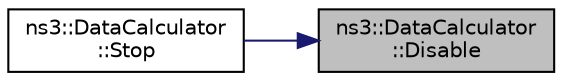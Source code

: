 digraph "ns3::DataCalculator::Disable"
{
 // LATEX_PDF_SIZE
  edge [fontname="Helvetica",fontsize="10",labelfontname="Helvetica",labelfontsize="10"];
  node [fontname="Helvetica",fontsize="10",shape=record];
  rankdir="RL";
  Node1 [label="ns3::DataCalculator\l::Disable",height=0.2,width=0.4,color="black", fillcolor="grey75", style="filled", fontcolor="black",tooltip="Disables DataCalculator when simulation stops."];
  Node1 -> Node2 [dir="back",color="midnightblue",fontsize="10",style="solid",fontname="Helvetica"];
  Node2 [label="ns3::DataCalculator\l::Stop",height=0.2,width=0.4,color="black", fillcolor="white", style="filled",URL="$classns3_1_1_data_calculator.html#a8a8222eed4369e1c03aa69062b72d3e3",tooltip="Stops DataCalculator at a given time in the simulation."];
}
